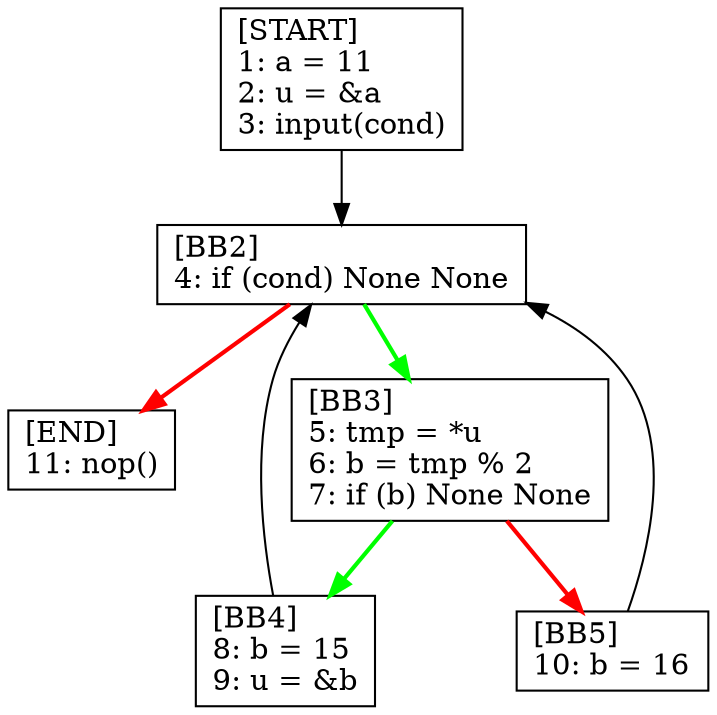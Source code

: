 digraph {
  node [shape=box]
  START [label="[START]\l1: a = 11\l2: u = &a\l3: input(cond)\l"];
  START -> BB2;
  BB2 [label="[BB2]\l4: if (cond) None None\l"];
  BB2 -> END [color=red, penwidth=2];
  BB2 -> BB3 [color=green, penwidth=2];
  BB3 [label="[BB3]\l5: tmp = *u\l6: b = tmp % 2\l7: if (b) None None\l"];
  BB3 -> BB4 [color=green, penwidth=2];
  BB3 -> BB5 [color=red, penwidth=2];
  BB4 [label="[BB4]\l8: b = 15\l9: u = &b\l"];
  BB4 -> BB2;
  BB5 [label="[BB5]\l10: b = 16\l"];
  BB5 -> BB2;
  END [label="[END]\l11: nop()\l"];
} // close digraph

